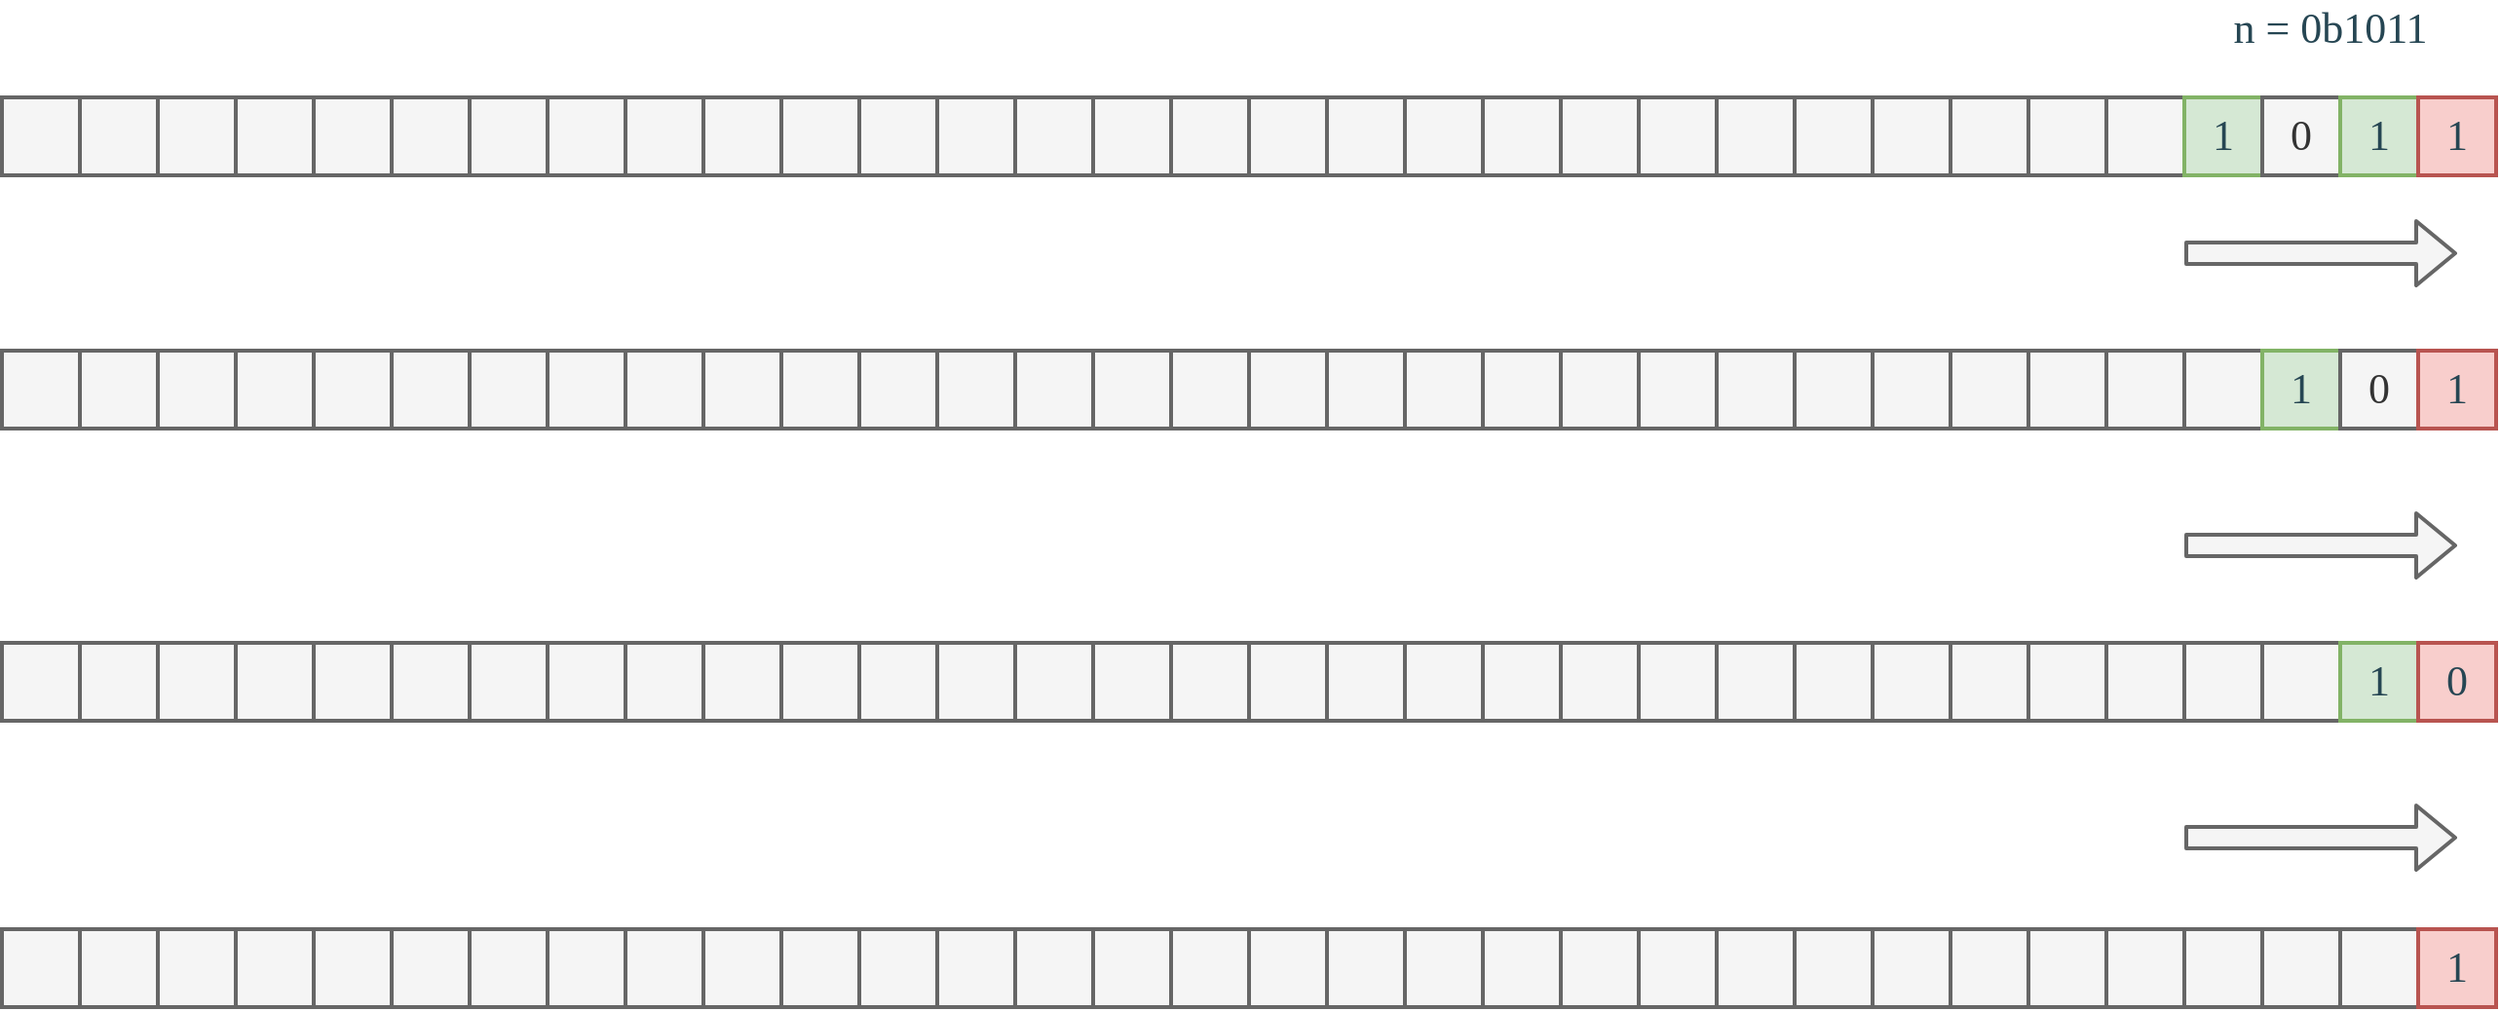 <mxfile version="24.2.5" type="device">
  <diagram name="Page-1" id="UVpiBM_GTR-3DpaoDyki">
    <mxGraphModel dx="1434" dy="835" grid="1" gridSize="10" guides="1" tooltips="1" connect="1" arrows="1" fold="1" page="1" pageScale="1" pageWidth="850" pageHeight="1100" math="0" shadow="0">
      <root>
        <mxCell id="0" />
        <mxCell id="1" parent="0" />
        <mxCell id="c97M9kAq8v7TbU-gE32T-48" value="" style="group;fillColor=#f8cecc;fontColor=#264653;strokeColor=#b85450;" parent="1" vertex="1" connectable="0">
          <mxGeometry x="120" y="310" width="1280" height="40" as="geometry" />
        </mxCell>
        <mxCell id="c97M9kAq8v7TbU-gE32T-1" value="" style="rounded=0;whiteSpace=wrap;html=1;shadow=0;strokeColor=#666666;strokeWidth=2;fontFamily=Ubuntu;fontSize=22;fontColor=#333333;fontStyle=0;fillColor=#f5f5f5;" parent="c97M9kAq8v7TbU-gE32T-48" vertex="1">
          <mxGeometry width="40" height="40" as="geometry" />
        </mxCell>
        <mxCell id="c97M9kAq8v7TbU-gE32T-2" value="" style="rounded=0;whiteSpace=wrap;html=1;shadow=0;strokeColor=#666666;strokeWidth=2;fontFamily=Ubuntu;fontSize=22;fontColor=#333333;fontStyle=0;fillColor=#f5f5f5;" parent="c97M9kAq8v7TbU-gE32T-48" vertex="1">
          <mxGeometry x="40" width="40" height="40" as="geometry" />
        </mxCell>
        <mxCell id="c97M9kAq8v7TbU-gE32T-3" value="" style="rounded=0;whiteSpace=wrap;html=1;shadow=0;strokeColor=#666666;strokeWidth=2;fontFamily=Ubuntu;fontSize=22;fontColor=#333333;fontStyle=0;fillColor=#f5f5f5;" parent="c97M9kAq8v7TbU-gE32T-48" vertex="1">
          <mxGeometry x="80" width="40" height="40" as="geometry" />
        </mxCell>
        <mxCell id="c97M9kAq8v7TbU-gE32T-4" value="" style="rounded=0;whiteSpace=wrap;html=1;shadow=0;strokeColor=#666666;strokeWidth=2;fontFamily=Ubuntu;fontSize=22;fontColor=#333333;fontStyle=0;fillColor=#f5f5f5;" parent="c97M9kAq8v7TbU-gE32T-48" vertex="1">
          <mxGeometry x="120" width="40" height="40" as="geometry" />
        </mxCell>
        <mxCell id="c97M9kAq8v7TbU-gE32T-5" value="" style="rounded=0;whiteSpace=wrap;html=1;shadow=0;strokeColor=#666666;strokeWidth=2;fontFamily=Ubuntu;fontSize=22;fontColor=#333333;fontStyle=0;fillColor=#f5f5f5;" parent="c97M9kAq8v7TbU-gE32T-48" vertex="1">
          <mxGeometry x="160" width="40" height="40" as="geometry" />
        </mxCell>
        <mxCell id="c97M9kAq8v7TbU-gE32T-6" value="" style="rounded=0;whiteSpace=wrap;html=1;shadow=0;strokeColor=#666666;strokeWidth=2;fontFamily=Ubuntu;fontSize=22;fontColor=#333333;fontStyle=0;fillColor=#f5f5f5;" parent="c97M9kAq8v7TbU-gE32T-48" vertex="1">
          <mxGeometry x="200" width="40" height="40" as="geometry" />
        </mxCell>
        <mxCell id="c97M9kAq8v7TbU-gE32T-7" value="" style="rounded=0;whiteSpace=wrap;html=1;shadow=0;strokeColor=#666666;strokeWidth=2;fontFamily=Ubuntu;fontSize=22;fontColor=#333333;fontStyle=0;fillColor=#f5f5f5;" parent="c97M9kAq8v7TbU-gE32T-48" vertex="1">
          <mxGeometry x="240" width="40" height="40" as="geometry" />
        </mxCell>
        <mxCell id="c97M9kAq8v7TbU-gE32T-8" value="" style="rounded=0;whiteSpace=wrap;html=1;shadow=0;strokeColor=#666666;strokeWidth=2;fontFamily=Ubuntu;fontSize=22;fontColor=#333333;fontStyle=0;fillColor=#f5f5f5;" parent="c97M9kAq8v7TbU-gE32T-48" vertex="1">
          <mxGeometry x="280" width="40" height="40" as="geometry" />
        </mxCell>
        <mxCell id="c97M9kAq8v7TbU-gE32T-9" value="" style="rounded=0;whiteSpace=wrap;html=1;shadow=0;strokeColor=#666666;strokeWidth=2;fontFamily=Ubuntu;fontSize=22;fontColor=#333333;fontStyle=0;fillColor=#f5f5f5;" parent="c97M9kAq8v7TbU-gE32T-48" vertex="1">
          <mxGeometry x="320" width="40" height="40" as="geometry" />
        </mxCell>
        <mxCell id="c97M9kAq8v7TbU-gE32T-10" value="" style="rounded=0;whiteSpace=wrap;html=1;shadow=0;strokeColor=#666666;strokeWidth=2;fontFamily=Ubuntu;fontSize=22;fontColor=#333333;fontStyle=0;fillColor=#f5f5f5;" parent="c97M9kAq8v7TbU-gE32T-48" vertex="1">
          <mxGeometry x="360" width="40" height="40" as="geometry" />
        </mxCell>
        <mxCell id="c97M9kAq8v7TbU-gE32T-11" value="" style="rounded=0;whiteSpace=wrap;html=1;shadow=0;strokeColor=#666666;strokeWidth=2;fontFamily=Ubuntu;fontSize=22;fontColor=#333333;fontStyle=0;fillColor=#f5f5f5;" parent="c97M9kAq8v7TbU-gE32T-48" vertex="1">
          <mxGeometry x="400" width="40" height="40" as="geometry" />
        </mxCell>
        <mxCell id="c97M9kAq8v7TbU-gE32T-12" value="" style="rounded=0;whiteSpace=wrap;html=1;shadow=0;strokeColor=#666666;strokeWidth=2;fontFamily=Ubuntu;fontSize=22;fontColor=#333333;fontStyle=0;fillColor=#f5f5f5;" parent="c97M9kAq8v7TbU-gE32T-48" vertex="1">
          <mxGeometry x="440" width="40" height="40" as="geometry" />
        </mxCell>
        <mxCell id="c97M9kAq8v7TbU-gE32T-13" value="" style="rounded=0;whiteSpace=wrap;html=1;shadow=0;strokeColor=#666666;strokeWidth=2;fontFamily=Ubuntu;fontSize=22;fontColor=#333333;fontStyle=0;fillColor=#f5f5f5;" parent="c97M9kAq8v7TbU-gE32T-48" vertex="1">
          <mxGeometry x="480" width="40" height="40" as="geometry" />
        </mxCell>
        <mxCell id="c97M9kAq8v7TbU-gE32T-14" value="" style="rounded=0;whiteSpace=wrap;html=1;shadow=0;strokeColor=#666666;strokeWidth=2;fontFamily=Ubuntu;fontSize=22;fontColor=#333333;fontStyle=0;fillColor=#f5f5f5;" parent="c97M9kAq8v7TbU-gE32T-48" vertex="1">
          <mxGeometry x="520" width="40" height="40" as="geometry" />
        </mxCell>
        <mxCell id="c97M9kAq8v7TbU-gE32T-15" value="" style="rounded=0;whiteSpace=wrap;html=1;shadow=0;strokeColor=#666666;strokeWidth=2;fontFamily=Ubuntu;fontSize=22;fontColor=#333333;fontStyle=0;fillColor=#f5f5f5;" parent="c97M9kAq8v7TbU-gE32T-48" vertex="1">
          <mxGeometry x="560" width="40" height="40" as="geometry" />
        </mxCell>
        <mxCell id="c97M9kAq8v7TbU-gE32T-16" value="" style="rounded=0;whiteSpace=wrap;html=1;shadow=0;strokeColor=#666666;strokeWidth=2;fontFamily=Ubuntu;fontSize=22;fontColor=#333333;fontStyle=0;fillColor=#f5f5f5;" parent="c97M9kAq8v7TbU-gE32T-48" vertex="1">
          <mxGeometry x="600" width="40" height="40" as="geometry" />
        </mxCell>
        <mxCell id="c97M9kAq8v7TbU-gE32T-32" value="" style="rounded=0;whiteSpace=wrap;html=1;shadow=0;strokeColor=#666666;strokeWidth=2;fontFamily=Ubuntu;fontSize=22;fontColor=#333333;fontStyle=0;fillColor=#f5f5f5;" parent="c97M9kAq8v7TbU-gE32T-48" vertex="1">
          <mxGeometry x="640" width="40" height="40" as="geometry" />
        </mxCell>
        <mxCell id="c97M9kAq8v7TbU-gE32T-33" value="" style="rounded=0;whiteSpace=wrap;html=1;shadow=0;strokeColor=#666666;strokeWidth=2;fontFamily=Ubuntu;fontSize=22;fontColor=#333333;fontStyle=0;fillColor=#f5f5f5;" parent="c97M9kAq8v7TbU-gE32T-48" vertex="1">
          <mxGeometry x="680" width="40" height="40" as="geometry" />
        </mxCell>
        <mxCell id="c97M9kAq8v7TbU-gE32T-34" value="" style="rounded=0;whiteSpace=wrap;html=1;shadow=0;strokeColor=#666666;strokeWidth=2;fontFamily=Ubuntu;fontSize=22;fontColor=#333333;fontStyle=0;fillColor=#f5f5f5;" parent="c97M9kAq8v7TbU-gE32T-48" vertex="1">
          <mxGeometry x="720" width="40" height="40" as="geometry" />
        </mxCell>
        <mxCell id="c97M9kAq8v7TbU-gE32T-35" value="" style="rounded=0;whiteSpace=wrap;html=1;shadow=0;strokeColor=#666666;strokeWidth=2;fontFamily=Ubuntu;fontSize=22;fontColor=#333333;fontStyle=0;fillColor=#f5f5f5;" parent="c97M9kAq8v7TbU-gE32T-48" vertex="1">
          <mxGeometry x="760" width="40" height="40" as="geometry" />
        </mxCell>
        <mxCell id="c97M9kAq8v7TbU-gE32T-36" value="" style="rounded=0;whiteSpace=wrap;html=1;shadow=0;strokeColor=#666666;strokeWidth=2;fontFamily=Ubuntu;fontSize=22;fontColor=#333333;fontStyle=0;fillColor=#f5f5f5;" parent="c97M9kAq8v7TbU-gE32T-48" vertex="1">
          <mxGeometry x="800" width="40" height="40" as="geometry" />
        </mxCell>
        <mxCell id="c97M9kAq8v7TbU-gE32T-37" value="" style="rounded=0;whiteSpace=wrap;html=1;shadow=0;strokeColor=#666666;strokeWidth=2;fontFamily=Ubuntu;fontSize=22;fontColor=#333333;fontStyle=0;fillColor=#f5f5f5;" parent="c97M9kAq8v7TbU-gE32T-48" vertex="1">
          <mxGeometry x="840" width="40" height="40" as="geometry" />
        </mxCell>
        <mxCell id="c97M9kAq8v7TbU-gE32T-38" value="" style="rounded=0;whiteSpace=wrap;html=1;shadow=0;strokeColor=#666666;strokeWidth=2;fontFamily=Ubuntu;fontSize=22;fontColor=#333333;fontStyle=0;fillColor=#f5f5f5;" parent="c97M9kAq8v7TbU-gE32T-48" vertex="1">
          <mxGeometry x="880" width="40" height="40" as="geometry" />
        </mxCell>
        <mxCell id="c97M9kAq8v7TbU-gE32T-39" value="" style="rounded=0;whiteSpace=wrap;html=1;shadow=0;strokeColor=#666666;strokeWidth=2;fontFamily=Ubuntu;fontSize=22;fontColor=#333333;fontStyle=0;fillColor=#f5f5f5;" parent="c97M9kAq8v7TbU-gE32T-48" vertex="1">
          <mxGeometry x="920" width="40" height="40" as="geometry" />
        </mxCell>
        <mxCell id="c97M9kAq8v7TbU-gE32T-40" value="" style="rounded=0;whiteSpace=wrap;html=1;shadow=0;strokeColor=#666666;strokeWidth=2;fontFamily=Ubuntu;fontSize=22;fontColor=#333333;fontStyle=0;fillColor=#f5f5f5;" parent="c97M9kAq8v7TbU-gE32T-48" vertex="1">
          <mxGeometry x="960" width="40" height="40" as="geometry" />
        </mxCell>
        <mxCell id="c97M9kAq8v7TbU-gE32T-41" value="" style="rounded=0;whiteSpace=wrap;html=1;shadow=0;strokeColor=#666666;strokeWidth=2;fontFamily=Ubuntu;fontSize=22;fontColor=#333333;fontStyle=0;fillColor=#f5f5f5;" parent="c97M9kAq8v7TbU-gE32T-48" vertex="1">
          <mxGeometry x="1000" width="40" height="40" as="geometry" />
        </mxCell>
        <mxCell id="c97M9kAq8v7TbU-gE32T-42" value="" style="rounded=0;whiteSpace=wrap;html=1;shadow=0;strokeColor=#666666;strokeWidth=2;fontFamily=Ubuntu;fontSize=22;fontColor=#333333;fontStyle=0;fillColor=#f5f5f5;" parent="c97M9kAq8v7TbU-gE32T-48" vertex="1">
          <mxGeometry x="1040" width="40" height="40" as="geometry" />
        </mxCell>
        <mxCell id="c97M9kAq8v7TbU-gE32T-43" value="" style="rounded=0;whiteSpace=wrap;html=1;shadow=0;strokeColor=#666666;strokeWidth=2;fontFamily=Ubuntu;fontSize=22;fontColor=#333333;fontStyle=0;fillColor=#f5f5f5;" parent="c97M9kAq8v7TbU-gE32T-48" vertex="1">
          <mxGeometry x="1080" width="40" height="40" as="geometry" />
        </mxCell>
        <mxCell id="c97M9kAq8v7TbU-gE32T-44" value="1" style="rounded=0;whiteSpace=wrap;html=1;shadow=0;strokeColor=#82b366;strokeWidth=2;fontFamily=Ubuntu;fontSize=22;fontColor=#264653;fontStyle=0;fillColor=#d5e8d4;" parent="c97M9kAq8v7TbU-gE32T-48" vertex="1">
          <mxGeometry x="1120" width="40" height="40" as="geometry" />
        </mxCell>
        <mxCell id="c97M9kAq8v7TbU-gE32T-45" value="0" style="rounded=0;whiteSpace=wrap;html=1;shadow=0;strokeColor=#666666;strokeWidth=2;fontFamily=Ubuntu;fontSize=22;fontColor=#333333;fontStyle=0;fillColor=#f5f5f5;" parent="c97M9kAq8v7TbU-gE32T-48" vertex="1">
          <mxGeometry x="1160" width="40" height="40" as="geometry" />
        </mxCell>
        <mxCell id="c97M9kAq8v7TbU-gE32T-46" value="1" style="rounded=0;whiteSpace=wrap;html=1;shadow=0;strokeColor=#82b366;strokeWidth=2;fontFamily=Ubuntu;fontSize=22;fontColor=#264653;fontStyle=0;fillColor=#d5e8d4;" parent="c97M9kAq8v7TbU-gE32T-48" vertex="1">
          <mxGeometry x="1200" width="40" height="40" as="geometry" />
        </mxCell>
        <mxCell id="c97M9kAq8v7TbU-gE32T-47" value="1" style="rounded=0;whiteSpace=wrap;html=1;shadow=0;strokeColor=#b85450;strokeWidth=2;fontFamily=Ubuntu;fontSize=22;fontColor=#264653;fontStyle=0;fillColor=#f8cecc;" parent="c97M9kAq8v7TbU-gE32T-48" vertex="1">
          <mxGeometry x="1240" width="40" height="40" as="geometry" />
        </mxCell>
        <mxCell id="c97M9kAq8v7TbU-gE32T-49" value="" style="group;fillColor=#d5e8d4;fontColor=#264653;strokeColor=#82b366;" parent="1" vertex="1" connectable="0">
          <mxGeometry x="120" y="440" width="1280" height="40" as="geometry" />
        </mxCell>
        <mxCell id="c97M9kAq8v7TbU-gE32T-50" value="" style="rounded=0;whiteSpace=wrap;html=1;shadow=0;strokeColor=#666666;strokeWidth=2;fontFamily=Ubuntu;fontSize=22;fontColor=#333333;fontStyle=0;fillColor=#f5f5f5;" parent="c97M9kAq8v7TbU-gE32T-49" vertex="1">
          <mxGeometry width="40" height="40" as="geometry" />
        </mxCell>
        <mxCell id="c97M9kAq8v7TbU-gE32T-51" value="" style="rounded=0;whiteSpace=wrap;html=1;shadow=0;strokeColor=#666666;strokeWidth=2;fontFamily=Ubuntu;fontSize=22;fontColor=#333333;fontStyle=0;fillColor=#f5f5f5;" parent="c97M9kAq8v7TbU-gE32T-49" vertex="1">
          <mxGeometry x="40" width="40" height="40" as="geometry" />
        </mxCell>
        <mxCell id="c97M9kAq8v7TbU-gE32T-52" value="" style="rounded=0;whiteSpace=wrap;html=1;shadow=0;strokeColor=#666666;strokeWidth=2;fontFamily=Ubuntu;fontSize=22;fontColor=#333333;fontStyle=0;fillColor=#f5f5f5;" parent="c97M9kAq8v7TbU-gE32T-49" vertex="1">
          <mxGeometry x="80" width="40" height="40" as="geometry" />
        </mxCell>
        <mxCell id="c97M9kAq8v7TbU-gE32T-53" value="" style="rounded=0;whiteSpace=wrap;html=1;shadow=0;strokeColor=#666666;strokeWidth=2;fontFamily=Ubuntu;fontSize=22;fontColor=#333333;fontStyle=0;fillColor=#f5f5f5;" parent="c97M9kAq8v7TbU-gE32T-49" vertex="1">
          <mxGeometry x="120" width="40" height="40" as="geometry" />
        </mxCell>
        <mxCell id="c97M9kAq8v7TbU-gE32T-54" value="" style="rounded=0;whiteSpace=wrap;html=1;shadow=0;strokeColor=#666666;strokeWidth=2;fontFamily=Ubuntu;fontSize=22;fontColor=#333333;fontStyle=0;fillColor=#f5f5f5;" parent="c97M9kAq8v7TbU-gE32T-49" vertex="1">
          <mxGeometry x="160" width="40" height="40" as="geometry" />
        </mxCell>
        <mxCell id="c97M9kAq8v7TbU-gE32T-55" value="" style="rounded=0;whiteSpace=wrap;html=1;shadow=0;strokeColor=#666666;strokeWidth=2;fontFamily=Ubuntu;fontSize=22;fontColor=#333333;fontStyle=0;fillColor=#f5f5f5;" parent="c97M9kAq8v7TbU-gE32T-49" vertex="1">
          <mxGeometry x="200" width="40" height="40" as="geometry" />
        </mxCell>
        <mxCell id="c97M9kAq8v7TbU-gE32T-56" value="" style="rounded=0;whiteSpace=wrap;html=1;shadow=0;strokeColor=#666666;strokeWidth=2;fontFamily=Ubuntu;fontSize=22;fontColor=#333333;fontStyle=0;fillColor=#f5f5f5;" parent="c97M9kAq8v7TbU-gE32T-49" vertex="1">
          <mxGeometry x="240" width="40" height="40" as="geometry" />
        </mxCell>
        <mxCell id="c97M9kAq8v7TbU-gE32T-57" value="" style="rounded=0;whiteSpace=wrap;html=1;shadow=0;strokeColor=#666666;strokeWidth=2;fontFamily=Ubuntu;fontSize=22;fontColor=#333333;fontStyle=0;fillColor=#f5f5f5;" parent="c97M9kAq8v7TbU-gE32T-49" vertex="1">
          <mxGeometry x="280" width="40" height="40" as="geometry" />
        </mxCell>
        <mxCell id="c97M9kAq8v7TbU-gE32T-58" value="" style="rounded=0;whiteSpace=wrap;html=1;shadow=0;strokeColor=#666666;strokeWidth=2;fontFamily=Ubuntu;fontSize=22;fontColor=#333333;fontStyle=0;fillColor=#f5f5f5;" parent="c97M9kAq8v7TbU-gE32T-49" vertex="1">
          <mxGeometry x="320" width="40" height="40" as="geometry" />
        </mxCell>
        <mxCell id="c97M9kAq8v7TbU-gE32T-59" value="" style="rounded=0;whiteSpace=wrap;html=1;shadow=0;strokeColor=#666666;strokeWidth=2;fontFamily=Ubuntu;fontSize=22;fontColor=#333333;fontStyle=0;fillColor=#f5f5f5;" parent="c97M9kAq8v7TbU-gE32T-49" vertex="1">
          <mxGeometry x="360" width="40" height="40" as="geometry" />
        </mxCell>
        <mxCell id="c97M9kAq8v7TbU-gE32T-60" value="" style="rounded=0;whiteSpace=wrap;html=1;shadow=0;strokeColor=#666666;strokeWidth=2;fontFamily=Ubuntu;fontSize=22;fontColor=#333333;fontStyle=0;fillColor=#f5f5f5;" parent="c97M9kAq8v7TbU-gE32T-49" vertex="1">
          <mxGeometry x="400" width="40" height="40" as="geometry" />
        </mxCell>
        <mxCell id="c97M9kAq8v7TbU-gE32T-61" value="" style="rounded=0;whiteSpace=wrap;html=1;shadow=0;strokeColor=#666666;strokeWidth=2;fontFamily=Ubuntu;fontSize=22;fontColor=#333333;fontStyle=0;fillColor=#f5f5f5;" parent="c97M9kAq8v7TbU-gE32T-49" vertex="1">
          <mxGeometry x="440" width="40" height="40" as="geometry" />
        </mxCell>
        <mxCell id="c97M9kAq8v7TbU-gE32T-62" value="" style="rounded=0;whiteSpace=wrap;html=1;shadow=0;strokeColor=#666666;strokeWidth=2;fontFamily=Ubuntu;fontSize=22;fontColor=#333333;fontStyle=0;fillColor=#f5f5f5;" parent="c97M9kAq8v7TbU-gE32T-49" vertex="1">
          <mxGeometry x="480" width="40" height="40" as="geometry" />
        </mxCell>
        <mxCell id="c97M9kAq8v7TbU-gE32T-63" value="" style="rounded=0;whiteSpace=wrap;html=1;shadow=0;strokeColor=#666666;strokeWidth=2;fontFamily=Ubuntu;fontSize=22;fontColor=#333333;fontStyle=0;fillColor=#f5f5f5;" parent="c97M9kAq8v7TbU-gE32T-49" vertex="1">
          <mxGeometry x="520" width="40" height="40" as="geometry" />
        </mxCell>
        <mxCell id="c97M9kAq8v7TbU-gE32T-64" value="" style="rounded=0;whiteSpace=wrap;html=1;shadow=0;strokeColor=#666666;strokeWidth=2;fontFamily=Ubuntu;fontSize=22;fontColor=#333333;fontStyle=0;fillColor=#f5f5f5;" parent="c97M9kAq8v7TbU-gE32T-49" vertex="1">
          <mxGeometry x="560" width="40" height="40" as="geometry" />
        </mxCell>
        <mxCell id="c97M9kAq8v7TbU-gE32T-65" value="" style="rounded=0;whiteSpace=wrap;html=1;shadow=0;strokeColor=#666666;strokeWidth=2;fontFamily=Ubuntu;fontSize=22;fontColor=#333333;fontStyle=0;fillColor=#f5f5f5;" parent="c97M9kAq8v7TbU-gE32T-49" vertex="1">
          <mxGeometry x="600" width="40" height="40" as="geometry" />
        </mxCell>
        <mxCell id="c97M9kAq8v7TbU-gE32T-66" value="" style="rounded=0;whiteSpace=wrap;html=1;shadow=0;strokeColor=#666666;strokeWidth=2;fontFamily=Ubuntu;fontSize=22;fontColor=#333333;fontStyle=0;fillColor=#f5f5f5;" parent="c97M9kAq8v7TbU-gE32T-49" vertex="1">
          <mxGeometry x="640" width="40" height="40" as="geometry" />
        </mxCell>
        <mxCell id="c97M9kAq8v7TbU-gE32T-67" value="" style="rounded=0;whiteSpace=wrap;html=1;shadow=0;strokeColor=#666666;strokeWidth=2;fontFamily=Ubuntu;fontSize=22;fontColor=#333333;fontStyle=0;fillColor=#f5f5f5;" parent="c97M9kAq8v7TbU-gE32T-49" vertex="1">
          <mxGeometry x="680" width="40" height="40" as="geometry" />
        </mxCell>
        <mxCell id="c97M9kAq8v7TbU-gE32T-68" value="" style="rounded=0;whiteSpace=wrap;html=1;shadow=0;strokeColor=#666666;strokeWidth=2;fontFamily=Ubuntu;fontSize=22;fontColor=#333333;fontStyle=0;fillColor=#f5f5f5;" parent="c97M9kAq8v7TbU-gE32T-49" vertex="1">
          <mxGeometry x="720" width="40" height="40" as="geometry" />
        </mxCell>
        <mxCell id="c97M9kAq8v7TbU-gE32T-69" value="" style="rounded=0;whiteSpace=wrap;html=1;shadow=0;strokeColor=#666666;strokeWidth=2;fontFamily=Ubuntu;fontSize=22;fontColor=#333333;fontStyle=0;fillColor=#f5f5f5;" parent="c97M9kAq8v7TbU-gE32T-49" vertex="1">
          <mxGeometry x="760" width="40" height="40" as="geometry" />
        </mxCell>
        <mxCell id="c97M9kAq8v7TbU-gE32T-70" value="" style="rounded=0;whiteSpace=wrap;html=1;shadow=0;strokeColor=#666666;strokeWidth=2;fontFamily=Ubuntu;fontSize=22;fontColor=#333333;fontStyle=0;fillColor=#f5f5f5;" parent="c97M9kAq8v7TbU-gE32T-49" vertex="1">
          <mxGeometry x="800" width="40" height="40" as="geometry" />
        </mxCell>
        <mxCell id="c97M9kAq8v7TbU-gE32T-71" value="" style="rounded=0;whiteSpace=wrap;html=1;shadow=0;strokeColor=#666666;strokeWidth=2;fontFamily=Ubuntu;fontSize=22;fontColor=#333333;fontStyle=0;fillColor=#f5f5f5;" parent="c97M9kAq8v7TbU-gE32T-49" vertex="1">
          <mxGeometry x="840" width="40" height="40" as="geometry" />
        </mxCell>
        <mxCell id="c97M9kAq8v7TbU-gE32T-72" value="" style="rounded=0;whiteSpace=wrap;html=1;shadow=0;strokeColor=#666666;strokeWidth=2;fontFamily=Ubuntu;fontSize=22;fontColor=#333333;fontStyle=0;fillColor=#f5f5f5;" parent="c97M9kAq8v7TbU-gE32T-49" vertex="1">
          <mxGeometry x="880" width="40" height="40" as="geometry" />
        </mxCell>
        <mxCell id="c97M9kAq8v7TbU-gE32T-73" value="" style="rounded=0;whiteSpace=wrap;html=1;shadow=0;strokeColor=#666666;strokeWidth=2;fontFamily=Ubuntu;fontSize=22;fontColor=#333333;fontStyle=0;fillColor=#f5f5f5;" parent="c97M9kAq8v7TbU-gE32T-49" vertex="1">
          <mxGeometry x="920" width="40" height="40" as="geometry" />
        </mxCell>
        <mxCell id="c97M9kAq8v7TbU-gE32T-74" value="" style="rounded=0;whiteSpace=wrap;html=1;shadow=0;strokeColor=#666666;strokeWidth=2;fontFamily=Ubuntu;fontSize=22;fontColor=#333333;fontStyle=0;fillColor=#f5f5f5;" parent="c97M9kAq8v7TbU-gE32T-49" vertex="1">
          <mxGeometry x="960" width="40" height="40" as="geometry" />
        </mxCell>
        <mxCell id="c97M9kAq8v7TbU-gE32T-75" value="" style="rounded=0;whiteSpace=wrap;html=1;shadow=0;strokeColor=#666666;strokeWidth=2;fontFamily=Ubuntu;fontSize=22;fontColor=#333333;fontStyle=0;fillColor=#f5f5f5;" parent="c97M9kAq8v7TbU-gE32T-49" vertex="1">
          <mxGeometry x="1000" width="40" height="40" as="geometry" />
        </mxCell>
        <mxCell id="c97M9kAq8v7TbU-gE32T-76" value="" style="rounded=0;whiteSpace=wrap;html=1;shadow=0;strokeColor=#666666;strokeWidth=2;fontFamily=Ubuntu;fontSize=22;fontColor=#333333;fontStyle=0;fillColor=#f5f5f5;" parent="c97M9kAq8v7TbU-gE32T-49" vertex="1">
          <mxGeometry x="1040" width="40" height="40" as="geometry" />
        </mxCell>
        <mxCell id="c97M9kAq8v7TbU-gE32T-77" value="" style="rounded=0;whiteSpace=wrap;html=1;shadow=0;strokeColor=#666666;strokeWidth=2;fontFamily=Ubuntu;fontSize=22;fontColor=#333333;fontStyle=0;fillColor=#f5f5f5;" parent="c97M9kAq8v7TbU-gE32T-49" vertex="1">
          <mxGeometry x="1080" width="40" height="40" as="geometry" />
        </mxCell>
        <mxCell id="c97M9kAq8v7TbU-gE32T-78" value="" style="rounded=0;whiteSpace=wrap;html=1;shadow=0;strokeColor=#666666;strokeWidth=2;fontFamily=Ubuntu;fontSize=22;fontColor=#333333;fontStyle=0;fillColor=#f5f5f5;" parent="c97M9kAq8v7TbU-gE32T-49" vertex="1">
          <mxGeometry x="1120" width="40" height="40" as="geometry" />
        </mxCell>
        <mxCell id="c97M9kAq8v7TbU-gE32T-79" value="1" style="rounded=0;whiteSpace=wrap;html=1;shadow=0;strokeColor=#82b366;strokeWidth=2;fontFamily=Ubuntu;fontSize=22;fontColor=#264653;fontStyle=0;fillColor=#d5e8d4;" parent="c97M9kAq8v7TbU-gE32T-49" vertex="1">
          <mxGeometry x="1160" width="40" height="40" as="geometry" />
        </mxCell>
        <mxCell id="c97M9kAq8v7TbU-gE32T-80" value="0" style="rounded=0;whiteSpace=wrap;html=1;shadow=0;strokeColor=#666666;strokeWidth=2;fontFamily=Ubuntu;fontSize=22;fontColor=#333333;fontStyle=0;fillColor=#f5f5f5;" parent="c97M9kAq8v7TbU-gE32T-49" vertex="1">
          <mxGeometry x="1200" width="40" height="40" as="geometry" />
        </mxCell>
        <mxCell id="c97M9kAq8v7TbU-gE32T-81" value="1" style="rounded=0;whiteSpace=wrap;html=1;shadow=0;strokeColor=#b85450;strokeWidth=2;fontFamily=Ubuntu;fontSize=22;fontColor=#264653;fontStyle=0;fillColor=#f8cecc;" parent="c97M9kAq8v7TbU-gE32T-49" vertex="1">
          <mxGeometry x="1240" width="40" height="40" as="geometry" />
        </mxCell>
        <mxCell id="c97M9kAq8v7TbU-gE32T-82" value="" style="shape=flexArrow;endArrow=classic;html=1;rounded=1;shadow=0;strokeColor=#666666;strokeWidth=2;fontFamily=Ubuntu;fontSize=22;fontColor=#264653;fontStyle=0;fillColor=#f5f5f5;" parent="1" edge="1">
          <mxGeometry width="50" height="50" relative="1" as="geometry">
            <mxPoint x="1240" y="390" as="sourcePoint" />
            <mxPoint x="1380" y="390" as="targetPoint" />
          </mxGeometry>
        </mxCell>
        <mxCell id="c97M9kAq8v7TbU-gE32T-83" value="1" style="group;fillColor=#d5e8d4;fontColor=#264653;strokeColor=#82b366;" parent="1" vertex="1" connectable="0">
          <mxGeometry x="120" y="590" width="1280" height="40" as="geometry" />
        </mxCell>
        <mxCell id="c97M9kAq8v7TbU-gE32T-84" value="" style="rounded=0;whiteSpace=wrap;html=1;shadow=0;strokeColor=#666666;strokeWidth=2;fontFamily=Ubuntu;fontSize=22;fontColor=#333333;fontStyle=0;fillColor=#f5f5f5;" parent="c97M9kAq8v7TbU-gE32T-83" vertex="1">
          <mxGeometry width="40" height="40" as="geometry" />
        </mxCell>
        <mxCell id="c97M9kAq8v7TbU-gE32T-85" value="" style="rounded=0;whiteSpace=wrap;html=1;shadow=0;strokeColor=#666666;strokeWidth=2;fontFamily=Ubuntu;fontSize=22;fontColor=#333333;fontStyle=0;fillColor=#f5f5f5;" parent="c97M9kAq8v7TbU-gE32T-83" vertex="1">
          <mxGeometry x="40" width="40" height="40" as="geometry" />
        </mxCell>
        <mxCell id="c97M9kAq8v7TbU-gE32T-86" value="" style="rounded=0;whiteSpace=wrap;html=1;shadow=0;strokeColor=#666666;strokeWidth=2;fontFamily=Ubuntu;fontSize=22;fontColor=#333333;fontStyle=0;fillColor=#f5f5f5;" parent="c97M9kAq8v7TbU-gE32T-83" vertex="1">
          <mxGeometry x="80" width="40" height="40" as="geometry" />
        </mxCell>
        <mxCell id="c97M9kAq8v7TbU-gE32T-87" value="" style="rounded=0;whiteSpace=wrap;html=1;shadow=0;strokeColor=#666666;strokeWidth=2;fontFamily=Ubuntu;fontSize=22;fontColor=#333333;fontStyle=0;fillColor=#f5f5f5;" parent="c97M9kAq8v7TbU-gE32T-83" vertex="1">
          <mxGeometry x="120" width="40" height="40" as="geometry" />
        </mxCell>
        <mxCell id="c97M9kAq8v7TbU-gE32T-88" value="" style="rounded=0;whiteSpace=wrap;html=1;shadow=0;strokeColor=#666666;strokeWidth=2;fontFamily=Ubuntu;fontSize=22;fontColor=#333333;fontStyle=0;fillColor=#f5f5f5;" parent="c97M9kAq8v7TbU-gE32T-83" vertex="1">
          <mxGeometry x="160" width="40" height="40" as="geometry" />
        </mxCell>
        <mxCell id="c97M9kAq8v7TbU-gE32T-89" value="" style="rounded=0;whiteSpace=wrap;html=1;shadow=0;strokeColor=#666666;strokeWidth=2;fontFamily=Ubuntu;fontSize=22;fontColor=#333333;fontStyle=0;fillColor=#f5f5f5;" parent="c97M9kAq8v7TbU-gE32T-83" vertex="1">
          <mxGeometry x="200" width="40" height="40" as="geometry" />
        </mxCell>
        <mxCell id="c97M9kAq8v7TbU-gE32T-90" value="" style="rounded=0;whiteSpace=wrap;html=1;shadow=0;strokeColor=#666666;strokeWidth=2;fontFamily=Ubuntu;fontSize=22;fontColor=#333333;fontStyle=0;fillColor=#f5f5f5;" parent="c97M9kAq8v7TbU-gE32T-83" vertex="1">
          <mxGeometry x="240" width="40" height="40" as="geometry" />
        </mxCell>
        <mxCell id="c97M9kAq8v7TbU-gE32T-91" value="" style="rounded=0;whiteSpace=wrap;html=1;shadow=0;strokeColor=#666666;strokeWidth=2;fontFamily=Ubuntu;fontSize=22;fontColor=#333333;fontStyle=0;fillColor=#f5f5f5;" parent="c97M9kAq8v7TbU-gE32T-83" vertex="1">
          <mxGeometry x="280" width="40" height="40" as="geometry" />
        </mxCell>
        <mxCell id="c97M9kAq8v7TbU-gE32T-92" value="" style="rounded=0;whiteSpace=wrap;html=1;shadow=0;strokeColor=#666666;strokeWidth=2;fontFamily=Ubuntu;fontSize=22;fontColor=#333333;fontStyle=0;fillColor=#f5f5f5;" parent="c97M9kAq8v7TbU-gE32T-83" vertex="1">
          <mxGeometry x="320" width="40" height="40" as="geometry" />
        </mxCell>
        <mxCell id="c97M9kAq8v7TbU-gE32T-93" value="" style="rounded=0;whiteSpace=wrap;html=1;shadow=0;strokeColor=#666666;strokeWidth=2;fontFamily=Ubuntu;fontSize=22;fontColor=#333333;fontStyle=0;fillColor=#f5f5f5;" parent="c97M9kAq8v7TbU-gE32T-83" vertex="1">
          <mxGeometry x="360" width="40" height="40" as="geometry" />
        </mxCell>
        <mxCell id="c97M9kAq8v7TbU-gE32T-94" value="" style="rounded=0;whiteSpace=wrap;html=1;shadow=0;strokeColor=#666666;strokeWidth=2;fontFamily=Ubuntu;fontSize=22;fontColor=#333333;fontStyle=0;fillColor=#f5f5f5;" parent="c97M9kAq8v7TbU-gE32T-83" vertex="1">
          <mxGeometry x="400" width="40" height="40" as="geometry" />
        </mxCell>
        <mxCell id="c97M9kAq8v7TbU-gE32T-95" value="" style="rounded=0;whiteSpace=wrap;html=1;shadow=0;strokeColor=#666666;strokeWidth=2;fontFamily=Ubuntu;fontSize=22;fontColor=#333333;fontStyle=0;fillColor=#f5f5f5;" parent="c97M9kAq8v7TbU-gE32T-83" vertex="1">
          <mxGeometry x="440" width="40" height="40" as="geometry" />
        </mxCell>
        <mxCell id="c97M9kAq8v7TbU-gE32T-96" value="" style="rounded=0;whiteSpace=wrap;html=1;shadow=0;strokeColor=#666666;strokeWidth=2;fontFamily=Ubuntu;fontSize=22;fontColor=#333333;fontStyle=0;fillColor=#f5f5f5;" parent="c97M9kAq8v7TbU-gE32T-83" vertex="1">
          <mxGeometry x="480" width="40" height="40" as="geometry" />
        </mxCell>
        <mxCell id="c97M9kAq8v7TbU-gE32T-97" value="" style="rounded=0;whiteSpace=wrap;html=1;shadow=0;strokeColor=#666666;strokeWidth=2;fontFamily=Ubuntu;fontSize=22;fontColor=#333333;fontStyle=0;fillColor=#f5f5f5;" parent="c97M9kAq8v7TbU-gE32T-83" vertex="1">
          <mxGeometry x="520" width="40" height="40" as="geometry" />
        </mxCell>
        <mxCell id="c97M9kAq8v7TbU-gE32T-98" value="" style="rounded=0;whiteSpace=wrap;html=1;shadow=0;strokeColor=#666666;strokeWidth=2;fontFamily=Ubuntu;fontSize=22;fontColor=#333333;fontStyle=0;fillColor=#f5f5f5;" parent="c97M9kAq8v7TbU-gE32T-83" vertex="1">
          <mxGeometry x="560" width="40" height="40" as="geometry" />
        </mxCell>
        <mxCell id="c97M9kAq8v7TbU-gE32T-99" value="" style="rounded=0;whiteSpace=wrap;html=1;shadow=0;strokeColor=#666666;strokeWidth=2;fontFamily=Ubuntu;fontSize=22;fontColor=#333333;fontStyle=0;fillColor=#f5f5f5;" parent="c97M9kAq8v7TbU-gE32T-83" vertex="1">
          <mxGeometry x="600" width="40" height="40" as="geometry" />
        </mxCell>
        <mxCell id="c97M9kAq8v7TbU-gE32T-100" value="" style="rounded=0;whiteSpace=wrap;html=1;shadow=0;strokeColor=#666666;strokeWidth=2;fontFamily=Ubuntu;fontSize=22;fontColor=#333333;fontStyle=0;fillColor=#f5f5f5;" parent="c97M9kAq8v7TbU-gE32T-83" vertex="1">
          <mxGeometry x="640" width="40" height="40" as="geometry" />
        </mxCell>
        <mxCell id="c97M9kAq8v7TbU-gE32T-101" value="" style="rounded=0;whiteSpace=wrap;html=1;shadow=0;strokeColor=#666666;strokeWidth=2;fontFamily=Ubuntu;fontSize=22;fontColor=#333333;fontStyle=0;fillColor=#f5f5f5;" parent="c97M9kAq8v7TbU-gE32T-83" vertex="1">
          <mxGeometry x="680" width="40" height="40" as="geometry" />
        </mxCell>
        <mxCell id="c97M9kAq8v7TbU-gE32T-102" value="" style="rounded=0;whiteSpace=wrap;html=1;shadow=0;strokeColor=#666666;strokeWidth=2;fontFamily=Ubuntu;fontSize=22;fontColor=#333333;fontStyle=0;fillColor=#f5f5f5;" parent="c97M9kAq8v7TbU-gE32T-83" vertex="1">
          <mxGeometry x="720" width="40" height="40" as="geometry" />
        </mxCell>
        <mxCell id="c97M9kAq8v7TbU-gE32T-103" value="" style="rounded=0;whiteSpace=wrap;html=1;shadow=0;strokeColor=#666666;strokeWidth=2;fontFamily=Ubuntu;fontSize=22;fontColor=#333333;fontStyle=0;fillColor=#f5f5f5;" parent="c97M9kAq8v7TbU-gE32T-83" vertex="1">
          <mxGeometry x="760" width="40" height="40" as="geometry" />
        </mxCell>
        <mxCell id="c97M9kAq8v7TbU-gE32T-104" value="" style="rounded=0;whiteSpace=wrap;html=1;shadow=0;strokeColor=#666666;strokeWidth=2;fontFamily=Ubuntu;fontSize=22;fontColor=#333333;fontStyle=0;fillColor=#f5f5f5;" parent="c97M9kAq8v7TbU-gE32T-83" vertex="1">
          <mxGeometry x="800" width="40" height="40" as="geometry" />
        </mxCell>
        <mxCell id="c97M9kAq8v7TbU-gE32T-105" value="" style="rounded=0;whiteSpace=wrap;html=1;shadow=0;strokeColor=#666666;strokeWidth=2;fontFamily=Ubuntu;fontSize=22;fontColor=#333333;fontStyle=0;fillColor=#f5f5f5;" parent="c97M9kAq8v7TbU-gE32T-83" vertex="1">
          <mxGeometry x="840" width="40" height="40" as="geometry" />
        </mxCell>
        <mxCell id="c97M9kAq8v7TbU-gE32T-106" value="" style="rounded=0;whiteSpace=wrap;html=1;shadow=0;strokeColor=#666666;strokeWidth=2;fontFamily=Ubuntu;fontSize=22;fontColor=#333333;fontStyle=0;fillColor=#f5f5f5;" parent="c97M9kAq8v7TbU-gE32T-83" vertex="1">
          <mxGeometry x="880" width="40" height="40" as="geometry" />
        </mxCell>
        <mxCell id="c97M9kAq8v7TbU-gE32T-107" value="" style="rounded=0;whiteSpace=wrap;html=1;shadow=0;strokeColor=#666666;strokeWidth=2;fontFamily=Ubuntu;fontSize=22;fontColor=#333333;fontStyle=0;fillColor=#f5f5f5;" parent="c97M9kAq8v7TbU-gE32T-83" vertex="1">
          <mxGeometry x="920" width="40" height="40" as="geometry" />
        </mxCell>
        <mxCell id="c97M9kAq8v7TbU-gE32T-108" value="" style="rounded=0;whiteSpace=wrap;html=1;shadow=0;strokeColor=#666666;strokeWidth=2;fontFamily=Ubuntu;fontSize=22;fontColor=#333333;fontStyle=0;fillColor=#f5f5f5;" parent="c97M9kAq8v7TbU-gE32T-83" vertex="1">
          <mxGeometry x="960" width="40" height="40" as="geometry" />
        </mxCell>
        <mxCell id="c97M9kAq8v7TbU-gE32T-109" value="" style="rounded=0;whiteSpace=wrap;html=1;shadow=0;strokeColor=#666666;strokeWidth=2;fontFamily=Ubuntu;fontSize=22;fontColor=#333333;fontStyle=0;fillColor=#f5f5f5;" parent="c97M9kAq8v7TbU-gE32T-83" vertex="1">
          <mxGeometry x="1000" width="40" height="40" as="geometry" />
        </mxCell>
        <mxCell id="c97M9kAq8v7TbU-gE32T-110" value="" style="rounded=0;whiteSpace=wrap;html=1;shadow=0;strokeColor=#666666;strokeWidth=2;fontFamily=Ubuntu;fontSize=22;fontColor=#333333;fontStyle=0;fillColor=#f5f5f5;" parent="c97M9kAq8v7TbU-gE32T-83" vertex="1">
          <mxGeometry x="1040" width="40" height="40" as="geometry" />
        </mxCell>
        <mxCell id="c97M9kAq8v7TbU-gE32T-111" value="" style="rounded=0;whiteSpace=wrap;html=1;shadow=0;strokeColor=#666666;strokeWidth=2;fontFamily=Ubuntu;fontSize=22;fontColor=#333333;fontStyle=0;fillColor=#f5f5f5;" parent="c97M9kAq8v7TbU-gE32T-83" vertex="1">
          <mxGeometry x="1080" width="40" height="40" as="geometry" />
        </mxCell>
        <mxCell id="c97M9kAq8v7TbU-gE32T-112" value="" style="rounded=0;whiteSpace=wrap;html=1;shadow=0;strokeColor=#666666;strokeWidth=2;fontFamily=Ubuntu;fontSize=22;fontColor=#333333;fontStyle=0;fillColor=#f5f5f5;" parent="c97M9kAq8v7TbU-gE32T-83" vertex="1">
          <mxGeometry x="1120" width="40" height="40" as="geometry" />
        </mxCell>
        <mxCell id="c97M9kAq8v7TbU-gE32T-113" value="" style="rounded=0;whiteSpace=wrap;html=1;shadow=0;strokeColor=#666666;strokeWidth=2;fontFamily=Ubuntu;fontSize=22;fontColor=#333333;fontStyle=0;fillColor=#f5f5f5;" parent="c97M9kAq8v7TbU-gE32T-83" vertex="1">
          <mxGeometry x="1160" width="40" height="40" as="geometry" />
        </mxCell>
        <mxCell id="c97M9kAq8v7TbU-gE32T-114" value="1" style="rounded=0;whiteSpace=wrap;html=1;shadow=0;strokeColor=#82b366;strokeWidth=2;fontFamily=Ubuntu;fontSize=22;fontColor=#264653;fontStyle=0;fillColor=#d5e8d4;" parent="c97M9kAq8v7TbU-gE32T-83" vertex="1">
          <mxGeometry x="1200" width="40" height="40" as="geometry" />
        </mxCell>
        <mxCell id="c97M9kAq8v7TbU-gE32T-115" value="0" style="rounded=0;whiteSpace=wrap;html=1;shadow=0;strokeColor=#b85450;strokeWidth=2;fontFamily=Ubuntu;fontSize=22;fontColor=#264653;fontStyle=0;fillColor=#f8cecc;" parent="c97M9kAq8v7TbU-gE32T-83" vertex="1">
          <mxGeometry x="1240" width="40" height="40" as="geometry" />
        </mxCell>
        <mxCell id="c97M9kAq8v7TbU-gE32T-116" value="" style="shape=flexArrow;endArrow=classic;html=1;rounded=1;shadow=0;strokeColor=#666666;strokeWidth=2;fontFamily=Ubuntu;fontSize=22;fontColor=#264653;fontStyle=0;fillColor=#f5f5f5;" parent="1" edge="1">
          <mxGeometry width="50" height="50" relative="1" as="geometry">
            <mxPoint x="1240" y="540" as="sourcePoint" />
            <mxPoint x="1380" y="540" as="targetPoint" />
          </mxGeometry>
        </mxCell>
        <mxCell id="c97M9kAq8v7TbU-gE32T-117" value="1" style="group;fillColor=#d5e8d4;fontColor=#264653;strokeColor=#82b366;" parent="1" vertex="1" connectable="0">
          <mxGeometry x="120" y="737" width="1280" height="40" as="geometry" />
        </mxCell>
        <mxCell id="c97M9kAq8v7TbU-gE32T-118" value="" style="rounded=0;whiteSpace=wrap;html=1;shadow=0;strokeColor=#666666;strokeWidth=2;fontFamily=Ubuntu;fontSize=22;fontColor=#333333;fontStyle=0;fillColor=#f5f5f5;" parent="c97M9kAq8v7TbU-gE32T-117" vertex="1">
          <mxGeometry width="40" height="40" as="geometry" />
        </mxCell>
        <mxCell id="c97M9kAq8v7TbU-gE32T-119" value="" style="rounded=0;whiteSpace=wrap;html=1;shadow=0;strokeColor=#666666;strokeWidth=2;fontFamily=Ubuntu;fontSize=22;fontColor=#333333;fontStyle=0;fillColor=#f5f5f5;" parent="c97M9kAq8v7TbU-gE32T-117" vertex="1">
          <mxGeometry x="40" width="40" height="40" as="geometry" />
        </mxCell>
        <mxCell id="c97M9kAq8v7TbU-gE32T-120" value="" style="rounded=0;whiteSpace=wrap;html=1;shadow=0;strokeColor=#666666;strokeWidth=2;fontFamily=Ubuntu;fontSize=22;fontColor=#333333;fontStyle=0;fillColor=#f5f5f5;" parent="c97M9kAq8v7TbU-gE32T-117" vertex="1">
          <mxGeometry x="80" width="40" height="40" as="geometry" />
        </mxCell>
        <mxCell id="c97M9kAq8v7TbU-gE32T-121" value="" style="rounded=0;whiteSpace=wrap;html=1;shadow=0;strokeColor=#666666;strokeWidth=2;fontFamily=Ubuntu;fontSize=22;fontColor=#333333;fontStyle=0;fillColor=#f5f5f5;" parent="c97M9kAq8v7TbU-gE32T-117" vertex="1">
          <mxGeometry x="120" width="40" height="40" as="geometry" />
        </mxCell>
        <mxCell id="c97M9kAq8v7TbU-gE32T-122" value="" style="rounded=0;whiteSpace=wrap;html=1;shadow=0;strokeColor=#666666;strokeWidth=2;fontFamily=Ubuntu;fontSize=22;fontColor=#333333;fontStyle=0;fillColor=#f5f5f5;" parent="c97M9kAq8v7TbU-gE32T-117" vertex="1">
          <mxGeometry x="160" width="40" height="40" as="geometry" />
        </mxCell>
        <mxCell id="c97M9kAq8v7TbU-gE32T-123" value="" style="rounded=0;whiteSpace=wrap;html=1;shadow=0;strokeColor=#666666;strokeWidth=2;fontFamily=Ubuntu;fontSize=22;fontColor=#333333;fontStyle=0;fillColor=#f5f5f5;" parent="c97M9kAq8v7TbU-gE32T-117" vertex="1">
          <mxGeometry x="200" width="40" height="40" as="geometry" />
        </mxCell>
        <mxCell id="c97M9kAq8v7TbU-gE32T-124" value="" style="rounded=0;whiteSpace=wrap;html=1;shadow=0;strokeColor=#666666;strokeWidth=2;fontFamily=Ubuntu;fontSize=22;fontColor=#333333;fontStyle=0;fillColor=#f5f5f5;" parent="c97M9kAq8v7TbU-gE32T-117" vertex="1">
          <mxGeometry x="240" width="40" height="40" as="geometry" />
        </mxCell>
        <mxCell id="c97M9kAq8v7TbU-gE32T-125" value="" style="rounded=0;whiteSpace=wrap;html=1;shadow=0;strokeColor=#666666;strokeWidth=2;fontFamily=Ubuntu;fontSize=22;fontColor=#333333;fontStyle=0;fillColor=#f5f5f5;" parent="c97M9kAq8v7TbU-gE32T-117" vertex="1">
          <mxGeometry x="280" width="40" height="40" as="geometry" />
        </mxCell>
        <mxCell id="c97M9kAq8v7TbU-gE32T-126" value="" style="rounded=0;whiteSpace=wrap;html=1;shadow=0;strokeColor=#666666;strokeWidth=2;fontFamily=Ubuntu;fontSize=22;fontColor=#333333;fontStyle=0;fillColor=#f5f5f5;" parent="c97M9kAq8v7TbU-gE32T-117" vertex="1">
          <mxGeometry x="320" width="40" height="40" as="geometry" />
        </mxCell>
        <mxCell id="c97M9kAq8v7TbU-gE32T-127" value="" style="rounded=0;whiteSpace=wrap;html=1;shadow=0;strokeColor=#666666;strokeWidth=2;fontFamily=Ubuntu;fontSize=22;fontColor=#333333;fontStyle=0;fillColor=#f5f5f5;" parent="c97M9kAq8v7TbU-gE32T-117" vertex="1">
          <mxGeometry x="360" width="40" height="40" as="geometry" />
        </mxCell>
        <mxCell id="c97M9kAq8v7TbU-gE32T-128" value="" style="rounded=0;whiteSpace=wrap;html=1;shadow=0;strokeColor=#666666;strokeWidth=2;fontFamily=Ubuntu;fontSize=22;fontColor=#333333;fontStyle=0;fillColor=#f5f5f5;" parent="c97M9kAq8v7TbU-gE32T-117" vertex="1">
          <mxGeometry x="400" width="40" height="40" as="geometry" />
        </mxCell>
        <mxCell id="c97M9kAq8v7TbU-gE32T-129" value="" style="rounded=0;whiteSpace=wrap;html=1;shadow=0;strokeColor=#666666;strokeWidth=2;fontFamily=Ubuntu;fontSize=22;fontColor=#333333;fontStyle=0;fillColor=#f5f5f5;" parent="c97M9kAq8v7TbU-gE32T-117" vertex="1">
          <mxGeometry x="440" width="40" height="40" as="geometry" />
        </mxCell>
        <mxCell id="c97M9kAq8v7TbU-gE32T-130" value="" style="rounded=0;whiteSpace=wrap;html=1;shadow=0;strokeColor=#666666;strokeWidth=2;fontFamily=Ubuntu;fontSize=22;fontColor=#333333;fontStyle=0;fillColor=#f5f5f5;" parent="c97M9kAq8v7TbU-gE32T-117" vertex="1">
          <mxGeometry x="480" width="40" height="40" as="geometry" />
        </mxCell>
        <mxCell id="c97M9kAq8v7TbU-gE32T-131" value="" style="rounded=0;whiteSpace=wrap;html=1;shadow=0;strokeColor=#666666;strokeWidth=2;fontFamily=Ubuntu;fontSize=22;fontColor=#333333;fontStyle=0;fillColor=#f5f5f5;" parent="c97M9kAq8v7TbU-gE32T-117" vertex="1">
          <mxGeometry x="520" width="40" height="40" as="geometry" />
        </mxCell>
        <mxCell id="c97M9kAq8v7TbU-gE32T-132" value="" style="rounded=0;whiteSpace=wrap;html=1;shadow=0;strokeColor=#666666;strokeWidth=2;fontFamily=Ubuntu;fontSize=22;fontColor=#333333;fontStyle=0;fillColor=#f5f5f5;" parent="c97M9kAq8v7TbU-gE32T-117" vertex="1">
          <mxGeometry x="560" width="40" height="40" as="geometry" />
        </mxCell>
        <mxCell id="c97M9kAq8v7TbU-gE32T-133" value="" style="rounded=0;whiteSpace=wrap;html=1;shadow=0;strokeColor=#666666;strokeWidth=2;fontFamily=Ubuntu;fontSize=22;fontColor=#333333;fontStyle=0;fillColor=#f5f5f5;" parent="c97M9kAq8v7TbU-gE32T-117" vertex="1">
          <mxGeometry x="600" width="40" height="40" as="geometry" />
        </mxCell>
        <mxCell id="c97M9kAq8v7TbU-gE32T-134" value="" style="rounded=0;whiteSpace=wrap;html=1;shadow=0;strokeColor=#666666;strokeWidth=2;fontFamily=Ubuntu;fontSize=22;fontColor=#333333;fontStyle=0;fillColor=#f5f5f5;" parent="c97M9kAq8v7TbU-gE32T-117" vertex="1">
          <mxGeometry x="640" width="40" height="40" as="geometry" />
        </mxCell>
        <mxCell id="c97M9kAq8v7TbU-gE32T-135" value="" style="rounded=0;whiteSpace=wrap;html=1;shadow=0;strokeColor=#666666;strokeWidth=2;fontFamily=Ubuntu;fontSize=22;fontColor=#333333;fontStyle=0;fillColor=#f5f5f5;" parent="c97M9kAq8v7TbU-gE32T-117" vertex="1">
          <mxGeometry x="680" width="40" height="40" as="geometry" />
        </mxCell>
        <mxCell id="c97M9kAq8v7TbU-gE32T-136" value="" style="rounded=0;whiteSpace=wrap;html=1;shadow=0;strokeColor=#666666;strokeWidth=2;fontFamily=Ubuntu;fontSize=22;fontColor=#333333;fontStyle=0;fillColor=#f5f5f5;" parent="c97M9kAq8v7TbU-gE32T-117" vertex="1">
          <mxGeometry x="720" width="40" height="40" as="geometry" />
        </mxCell>
        <mxCell id="c97M9kAq8v7TbU-gE32T-137" value="" style="rounded=0;whiteSpace=wrap;html=1;shadow=0;strokeColor=#666666;strokeWidth=2;fontFamily=Ubuntu;fontSize=22;fontColor=#333333;fontStyle=0;fillColor=#f5f5f5;" parent="c97M9kAq8v7TbU-gE32T-117" vertex="1">
          <mxGeometry x="760" width="40" height="40" as="geometry" />
        </mxCell>
        <mxCell id="c97M9kAq8v7TbU-gE32T-138" value="" style="rounded=0;whiteSpace=wrap;html=1;shadow=0;strokeColor=#666666;strokeWidth=2;fontFamily=Ubuntu;fontSize=22;fontColor=#333333;fontStyle=0;fillColor=#f5f5f5;" parent="c97M9kAq8v7TbU-gE32T-117" vertex="1">
          <mxGeometry x="800" width="40" height="40" as="geometry" />
        </mxCell>
        <mxCell id="c97M9kAq8v7TbU-gE32T-139" value="" style="rounded=0;whiteSpace=wrap;html=1;shadow=0;strokeColor=#666666;strokeWidth=2;fontFamily=Ubuntu;fontSize=22;fontColor=#333333;fontStyle=0;fillColor=#f5f5f5;" parent="c97M9kAq8v7TbU-gE32T-117" vertex="1">
          <mxGeometry x="840" width="40" height="40" as="geometry" />
        </mxCell>
        <mxCell id="c97M9kAq8v7TbU-gE32T-140" value="" style="rounded=0;whiteSpace=wrap;html=1;shadow=0;strokeColor=#666666;strokeWidth=2;fontFamily=Ubuntu;fontSize=22;fontColor=#333333;fontStyle=0;fillColor=#f5f5f5;" parent="c97M9kAq8v7TbU-gE32T-117" vertex="1">
          <mxGeometry x="880" width="40" height="40" as="geometry" />
        </mxCell>
        <mxCell id="c97M9kAq8v7TbU-gE32T-141" value="" style="rounded=0;whiteSpace=wrap;html=1;shadow=0;strokeColor=#666666;strokeWidth=2;fontFamily=Ubuntu;fontSize=22;fontColor=#333333;fontStyle=0;fillColor=#f5f5f5;" parent="c97M9kAq8v7TbU-gE32T-117" vertex="1">
          <mxGeometry x="920" width="40" height="40" as="geometry" />
        </mxCell>
        <mxCell id="c97M9kAq8v7TbU-gE32T-142" value="" style="rounded=0;whiteSpace=wrap;html=1;shadow=0;strokeColor=#666666;strokeWidth=2;fontFamily=Ubuntu;fontSize=22;fontColor=#333333;fontStyle=0;fillColor=#f5f5f5;" parent="c97M9kAq8v7TbU-gE32T-117" vertex="1">
          <mxGeometry x="960" width="40" height="40" as="geometry" />
        </mxCell>
        <mxCell id="c97M9kAq8v7TbU-gE32T-143" value="" style="rounded=0;whiteSpace=wrap;html=1;shadow=0;strokeColor=#666666;strokeWidth=2;fontFamily=Ubuntu;fontSize=22;fontColor=#333333;fontStyle=0;fillColor=#f5f5f5;" parent="c97M9kAq8v7TbU-gE32T-117" vertex="1">
          <mxGeometry x="1000" width="40" height="40" as="geometry" />
        </mxCell>
        <mxCell id="c97M9kAq8v7TbU-gE32T-144" value="" style="rounded=0;whiteSpace=wrap;html=1;shadow=0;strokeColor=#666666;strokeWidth=2;fontFamily=Ubuntu;fontSize=22;fontColor=#333333;fontStyle=0;fillColor=#f5f5f5;" parent="c97M9kAq8v7TbU-gE32T-117" vertex="1">
          <mxGeometry x="1040" width="40" height="40" as="geometry" />
        </mxCell>
        <mxCell id="c97M9kAq8v7TbU-gE32T-145" value="" style="rounded=0;whiteSpace=wrap;html=1;shadow=0;strokeColor=#666666;strokeWidth=2;fontFamily=Ubuntu;fontSize=22;fontColor=#333333;fontStyle=0;fillColor=#f5f5f5;" parent="c97M9kAq8v7TbU-gE32T-117" vertex="1">
          <mxGeometry x="1080" width="40" height="40" as="geometry" />
        </mxCell>
        <mxCell id="c97M9kAq8v7TbU-gE32T-146" value="" style="rounded=0;whiteSpace=wrap;html=1;shadow=0;strokeColor=#666666;strokeWidth=2;fontFamily=Ubuntu;fontSize=22;fontColor=#333333;fontStyle=0;fillColor=#f5f5f5;" parent="c97M9kAq8v7TbU-gE32T-117" vertex="1">
          <mxGeometry x="1120" width="40" height="40" as="geometry" />
        </mxCell>
        <mxCell id="c97M9kAq8v7TbU-gE32T-147" value="" style="rounded=0;whiteSpace=wrap;html=1;shadow=0;strokeColor=#666666;strokeWidth=2;fontFamily=Ubuntu;fontSize=22;fontColor=#333333;fontStyle=0;fillColor=#f5f5f5;" parent="c97M9kAq8v7TbU-gE32T-117" vertex="1">
          <mxGeometry x="1160" width="40" height="40" as="geometry" />
        </mxCell>
        <mxCell id="c97M9kAq8v7TbU-gE32T-148" value="" style="rounded=0;whiteSpace=wrap;html=1;shadow=0;strokeColor=#666666;strokeWidth=2;fontFamily=Ubuntu;fontSize=22;fontColor=#333333;fontStyle=0;fillColor=#f5f5f5;" parent="c97M9kAq8v7TbU-gE32T-117" vertex="1">
          <mxGeometry x="1200" width="40" height="40" as="geometry" />
        </mxCell>
        <mxCell id="c97M9kAq8v7TbU-gE32T-149" value="1" style="rounded=0;whiteSpace=wrap;html=1;shadow=0;strokeColor=#b85450;strokeWidth=2;fontFamily=Ubuntu;fontSize=22;fontColor=#264653;fontStyle=0;fillColor=#f8cecc;" parent="c97M9kAq8v7TbU-gE32T-117" vertex="1">
          <mxGeometry x="1240" width="40" height="40" as="geometry" />
        </mxCell>
        <mxCell id="c97M9kAq8v7TbU-gE32T-150" value="" style="shape=flexArrow;endArrow=classic;html=1;rounded=1;shadow=0;strokeColor=#666666;strokeWidth=2;fontFamily=Ubuntu;fontSize=22;fontColor=#264653;fontStyle=0;fillColor=#f5f5f5;" parent="1" edge="1">
          <mxGeometry width="50" height="50" relative="1" as="geometry">
            <mxPoint x="1240" y="690" as="sourcePoint" />
            <mxPoint x="1380" y="690" as="targetPoint" />
          </mxGeometry>
        </mxCell>
        <mxCell id="xe0oc7wJLhUY0iSv4KW0-1" value="n = 0b1011" style="text;html=1;align=center;verticalAlign=middle;whiteSpace=wrap;rounded=0;fontFamily=Ubuntu;fontSize=22;fontColor=#264653;fontStyle=0;" vertex="1" parent="1">
          <mxGeometry x="1250" y="260" width="130" height="30" as="geometry" />
        </mxCell>
      </root>
    </mxGraphModel>
  </diagram>
</mxfile>
